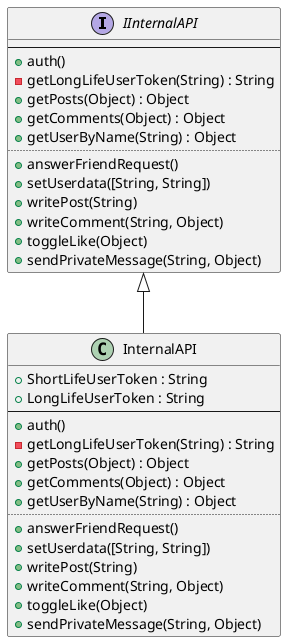 @startuml
interface IInternalAPI {
  --
  + auth()
  - getLongLifeUserToken(String) : String
  + getPosts(Object) : Object
  + getComments(Object) : Object
  + getUserByName(String) : Object
  ..
  + answerFriendRequest()
  + setUserdata([String, String])
  + writePost(String)
  + writeComment(String, Object)
  + toggleLike(Object)
  + sendPrivateMessage(String, Object)
}

class InternalAPI {
  + ShortLifeUserToken : String
  + LongLifeUserToken : String
  --
  + auth()
  - getLongLifeUserToken(String) : String
  + getPosts(Object) : Object
  + getComments(Object) : Object
  + getUserByName(String) : Object
  ..
  + answerFriendRequest()
  + setUserdata([String, String])
  + writePost(String)
  + writeComment(String, Object)
  + toggleLike(Object)
  + sendPrivateMessage(String, Object)
}

IInternalAPI <|-- InternalAPI
@enduml
